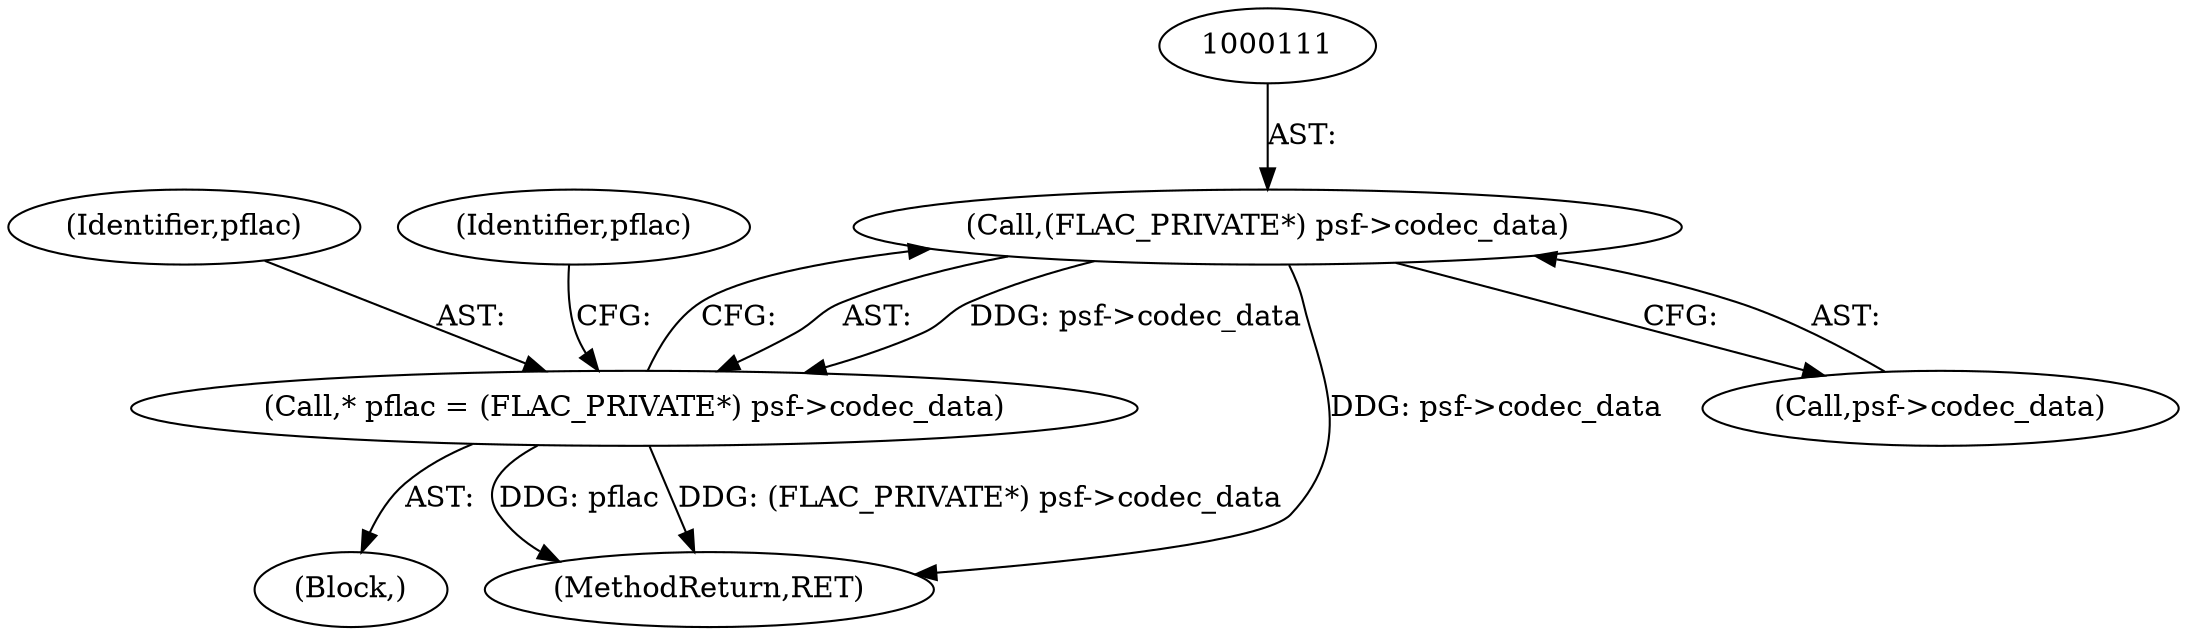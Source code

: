 digraph "0_libsndfile_60b234301adf258786d8b90be5c1d437fc8799e0_0@pointer" {
"1000110" [label="(Call,(FLAC_PRIVATE*) psf->codec_data)"];
"1000108" [label="(Call,* pflac = (FLAC_PRIVATE*) psf->codec_data)"];
"1000109" [label="(Identifier,pflac)"];
"1000184" [label="(MethodReturn,RET)"];
"1000106" [label="(Block,)"];
"1000112" [label="(Call,psf->codec_data)"];
"1000117" [label="(Identifier,pflac)"];
"1000108" [label="(Call,* pflac = (FLAC_PRIVATE*) psf->codec_data)"];
"1000110" [label="(Call,(FLAC_PRIVATE*) psf->codec_data)"];
"1000110" -> "1000108"  [label="AST: "];
"1000110" -> "1000112"  [label="CFG: "];
"1000111" -> "1000110"  [label="AST: "];
"1000112" -> "1000110"  [label="AST: "];
"1000108" -> "1000110"  [label="CFG: "];
"1000110" -> "1000184"  [label="DDG: psf->codec_data"];
"1000110" -> "1000108"  [label="DDG: psf->codec_data"];
"1000108" -> "1000106"  [label="AST: "];
"1000109" -> "1000108"  [label="AST: "];
"1000117" -> "1000108"  [label="CFG: "];
"1000108" -> "1000184"  [label="DDG: (FLAC_PRIVATE*) psf->codec_data"];
"1000108" -> "1000184"  [label="DDG: pflac"];
}
